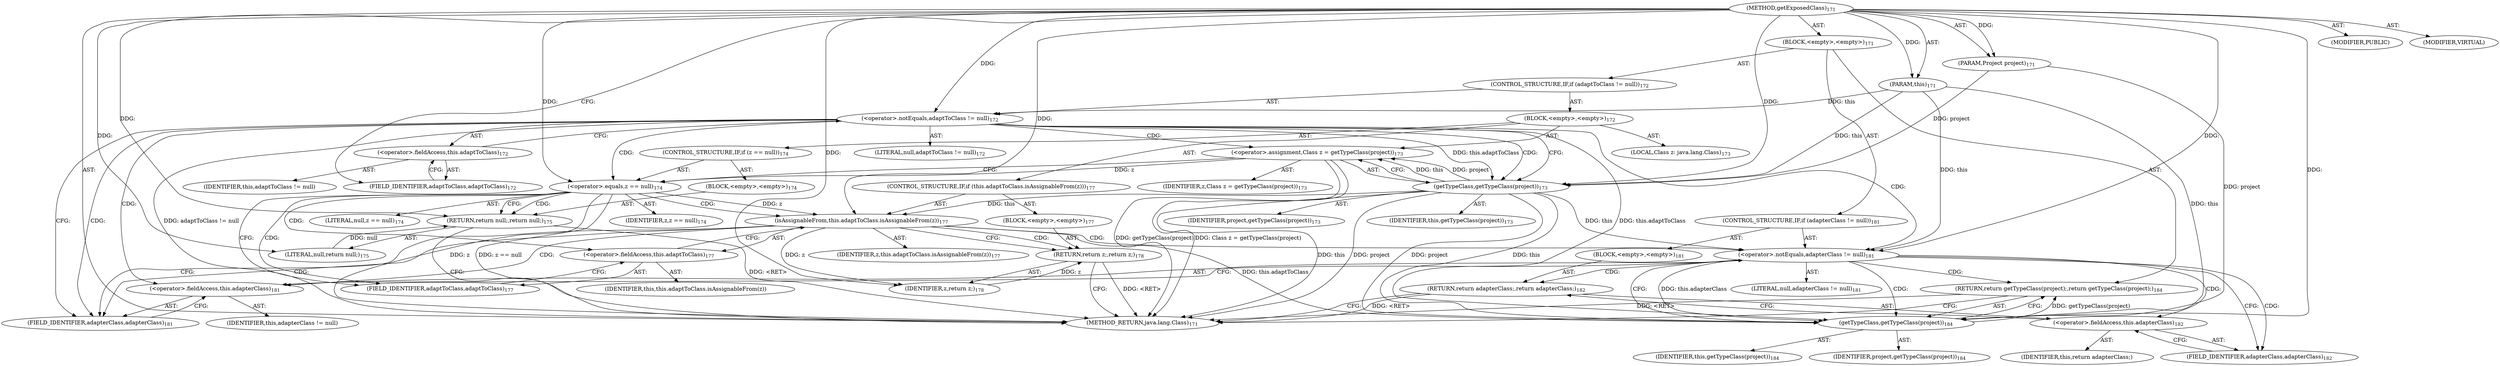 digraph "getExposedClass" {  
"111669149705" [label = <(METHOD,getExposedClass)<SUB>171</SUB>> ]
"115964116998" [label = <(PARAM,this)<SUB>171</SUB>> ]
"115964117013" [label = <(PARAM,Project project)<SUB>171</SUB>> ]
"25769803788" [label = <(BLOCK,&lt;empty&gt;,&lt;empty&gt;)<SUB>171</SUB>> ]
"47244640259" [label = <(CONTROL_STRUCTURE,IF,if (adaptToClass != null))<SUB>172</SUB>> ]
"30064771098" [label = <(&lt;operator&gt;.notEquals,adaptToClass != null)<SUB>172</SUB>> ]
"30064771099" [label = <(&lt;operator&gt;.fieldAccess,this.adaptToClass)<SUB>172</SUB>> ]
"68719476777" [label = <(IDENTIFIER,this,adaptToClass != null)> ]
"55834574861" [label = <(FIELD_IDENTIFIER,adaptToClass,adaptToClass)<SUB>172</SUB>> ]
"90194313219" [label = <(LITERAL,null,adaptToClass != null)<SUB>172</SUB>> ]
"25769803789" [label = <(BLOCK,&lt;empty&gt;,&lt;empty&gt;)<SUB>172</SUB>> ]
"94489280512" [label = <(LOCAL,Class z: java.lang.Class)<SUB>173</SUB>> ]
"30064771100" [label = <(&lt;operator&gt;.assignment,Class z = getTypeClass(project))<SUB>173</SUB>> ]
"68719476778" [label = <(IDENTIFIER,z,Class z = getTypeClass(project))<SUB>173</SUB>> ]
"30064771101" [label = <(getTypeClass,getTypeClass(project))<SUB>173</SUB>> ]
"68719476744" [label = <(IDENTIFIER,this,getTypeClass(project))<SUB>173</SUB>> ]
"68719476779" [label = <(IDENTIFIER,project,getTypeClass(project))<SUB>173</SUB>> ]
"47244640260" [label = <(CONTROL_STRUCTURE,IF,if (z == null))<SUB>174</SUB>> ]
"30064771102" [label = <(&lt;operator&gt;.equals,z == null)<SUB>174</SUB>> ]
"68719476780" [label = <(IDENTIFIER,z,z == null)<SUB>174</SUB>> ]
"90194313220" [label = <(LITERAL,null,z == null)<SUB>174</SUB>> ]
"25769803790" [label = <(BLOCK,&lt;empty&gt;,&lt;empty&gt;)<SUB>174</SUB>> ]
"146028888068" [label = <(RETURN,return null;,return null;)<SUB>175</SUB>> ]
"90194313221" [label = <(LITERAL,null,return null;)<SUB>175</SUB>> ]
"47244640261" [label = <(CONTROL_STRUCTURE,IF,if (this.adaptToClass.isAssignableFrom(z)))<SUB>177</SUB>> ]
"30064771103" [label = <(isAssignableFrom,this.adaptToClass.isAssignableFrom(z))<SUB>177</SUB>> ]
"30064771104" [label = <(&lt;operator&gt;.fieldAccess,this.adaptToClass)<SUB>177</SUB>> ]
"68719476781" [label = <(IDENTIFIER,this,this.adaptToClass.isAssignableFrom(z))> ]
"55834574862" [label = <(FIELD_IDENTIFIER,adaptToClass,adaptToClass)<SUB>177</SUB>> ]
"68719476782" [label = <(IDENTIFIER,z,this.adaptToClass.isAssignableFrom(z))<SUB>177</SUB>> ]
"25769803791" [label = <(BLOCK,&lt;empty&gt;,&lt;empty&gt;)<SUB>177</SUB>> ]
"146028888069" [label = <(RETURN,return z;,return z;)<SUB>178</SUB>> ]
"68719476783" [label = <(IDENTIFIER,z,return z;)<SUB>178</SUB>> ]
"47244640262" [label = <(CONTROL_STRUCTURE,IF,if (adapterClass != null))<SUB>181</SUB>> ]
"30064771105" [label = <(&lt;operator&gt;.notEquals,adapterClass != null)<SUB>181</SUB>> ]
"30064771106" [label = <(&lt;operator&gt;.fieldAccess,this.adapterClass)<SUB>181</SUB>> ]
"68719476784" [label = <(IDENTIFIER,this,adapterClass != null)> ]
"55834574863" [label = <(FIELD_IDENTIFIER,adapterClass,adapterClass)<SUB>181</SUB>> ]
"90194313222" [label = <(LITERAL,null,adapterClass != null)<SUB>181</SUB>> ]
"25769803792" [label = <(BLOCK,&lt;empty&gt;,&lt;empty&gt;)<SUB>181</SUB>> ]
"146028888070" [label = <(RETURN,return adapterClass;,return adapterClass;)<SUB>182</SUB>> ]
"30064771107" [label = <(&lt;operator&gt;.fieldAccess,this.adapterClass)<SUB>182</SUB>> ]
"68719476785" [label = <(IDENTIFIER,this,return adapterClass;)> ]
"55834574864" [label = <(FIELD_IDENTIFIER,adapterClass,adapterClass)<SUB>182</SUB>> ]
"146028888071" [label = <(RETURN,return getTypeClass(project);,return getTypeClass(project);)<SUB>184</SUB>> ]
"30064771108" [label = <(getTypeClass,getTypeClass(project))<SUB>184</SUB>> ]
"68719476745" [label = <(IDENTIFIER,this,getTypeClass(project))<SUB>184</SUB>> ]
"68719476786" [label = <(IDENTIFIER,project,getTypeClass(project))<SUB>184</SUB>> ]
"133143986200" [label = <(MODIFIER,PUBLIC)> ]
"133143986201" [label = <(MODIFIER,VIRTUAL)> ]
"128849018889" [label = <(METHOD_RETURN,java.lang.Class)<SUB>171</SUB>> ]
  "111669149705" -> "115964116998"  [ label = "AST: "] 
  "111669149705" -> "115964117013"  [ label = "AST: "] 
  "111669149705" -> "25769803788"  [ label = "AST: "] 
  "111669149705" -> "133143986200"  [ label = "AST: "] 
  "111669149705" -> "133143986201"  [ label = "AST: "] 
  "111669149705" -> "128849018889"  [ label = "AST: "] 
  "25769803788" -> "47244640259"  [ label = "AST: "] 
  "25769803788" -> "47244640262"  [ label = "AST: "] 
  "25769803788" -> "146028888071"  [ label = "AST: "] 
  "47244640259" -> "30064771098"  [ label = "AST: "] 
  "47244640259" -> "25769803789"  [ label = "AST: "] 
  "30064771098" -> "30064771099"  [ label = "AST: "] 
  "30064771098" -> "90194313219"  [ label = "AST: "] 
  "30064771099" -> "68719476777"  [ label = "AST: "] 
  "30064771099" -> "55834574861"  [ label = "AST: "] 
  "25769803789" -> "94489280512"  [ label = "AST: "] 
  "25769803789" -> "30064771100"  [ label = "AST: "] 
  "25769803789" -> "47244640260"  [ label = "AST: "] 
  "25769803789" -> "47244640261"  [ label = "AST: "] 
  "30064771100" -> "68719476778"  [ label = "AST: "] 
  "30064771100" -> "30064771101"  [ label = "AST: "] 
  "30064771101" -> "68719476744"  [ label = "AST: "] 
  "30064771101" -> "68719476779"  [ label = "AST: "] 
  "47244640260" -> "30064771102"  [ label = "AST: "] 
  "47244640260" -> "25769803790"  [ label = "AST: "] 
  "30064771102" -> "68719476780"  [ label = "AST: "] 
  "30064771102" -> "90194313220"  [ label = "AST: "] 
  "25769803790" -> "146028888068"  [ label = "AST: "] 
  "146028888068" -> "90194313221"  [ label = "AST: "] 
  "47244640261" -> "30064771103"  [ label = "AST: "] 
  "47244640261" -> "25769803791"  [ label = "AST: "] 
  "30064771103" -> "30064771104"  [ label = "AST: "] 
  "30064771103" -> "68719476782"  [ label = "AST: "] 
  "30064771104" -> "68719476781"  [ label = "AST: "] 
  "30064771104" -> "55834574862"  [ label = "AST: "] 
  "25769803791" -> "146028888069"  [ label = "AST: "] 
  "146028888069" -> "68719476783"  [ label = "AST: "] 
  "47244640262" -> "30064771105"  [ label = "AST: "] 
  "47244640262" -> "25769803792"  [ label = "AST: "] 
  "30064771105" -> "30064771106"  [ label = "AST: "] 
  "30064771105" -> "90194313222"  [ label = "AST: "] 
  "30064771106" -> "68719476784"  [ label = "AST: "] 
  "30064771106" -> "55834574863"  [ label = "AST: "] 
  "25769803792" -> "146028888070"  [ label = "AST: "] 
  "146028888070" -> "30064771107"  [ label = "AST: "] 
  "30064771107" -> "68719476785"  [ label = "AST: "] 
  "30064771107" -> "55834574864"  [ label = "AST: "] 
  "146028888071" -> "30064771108"  [ label = "AST: "] 
  "30064771108" -> "68719476745"  [ label = "AST: "] 
  "30064771108" -> "68719476786"  [ label = "AST: "] 
  "146028888071" -> "128849018889"  [ label = "CFG: "] 
  "30064771098" -> "30064771101"  [ label = "CFG: "] 
  "30064771098" -> "55834574863"  [ label = "CFG: "] 
  "30064771105" -> "55834574864"  [ label = "CFG: "] 
  "30064771105" -> "30064771108"  [ label = "CFG: "] 
  "30064771108" -> "146028888071"  [ label = "CFG: "] 
  "30064771099" -> "30064771098"  [ label = "CFG: "] 
  "30064771100" -> "30064771102"  [ label = "CFG: "] 
  "30064771106" -> "30064771105"  [ label = "CFG: "] 
  "146028888070" -> "128849018889"  [ label = "CFG: "] 
  "55834574861" -> "30064771099"  [ label = "CFG: "] 
  "30064771101" -> "30064771100"  [ label = "CFG: "] 
  "30064771102" -> "146028888068"  [ label = "CFG: "] 
  "30064771102" -> "55834574862"  [ label = "CFG: "] 
  "30064771103" -> "146028888069"  [ label = "CFG: "] 
  "30064771103" -> "55834574863"  [ label = "CFG: "] 
  "55834574863" -> "30064771106"  [ label = "CFG: "] 
  "30064771107" -> "146028888070"  [ label = "CFG: "] 
  "146028888068" -> "128849018889"  [ label = "CFG: "] 
  "30064771104" -> "30064771103"  [ label = "CFG: "] 
  "146028888069" -> "128849018889"  [ label = "CFG: "] 
  "55834574864" -> "30064771107"  [ label = "CFG: "] 
  "55834574862" -> "30064771104"  [ label = "CFG: "] 
  "111669149705" -> "55834574861"  [ label = "CFG: "] 
  "146028888069" -> "128849018889"  [ label = "DDG: &lt;RET&gt;"] 
  "146028888068" -> "128849018889"  [ label = "DDG: &lt;RET&gt;"] 
  "146028888070" -> "128849018889"  [ label = "DDG: &lt;RET&gt;"] 
  "146028888071" -> "128849018889"  [ label = "DDG: &lt;RET&gt;"] 
  "30064771098" -> "128849018889"  [ label = "DDG: adaptToClass != null"] 
  "30064771101" -> "128849018889"  [ label = "DDG: this"] 
  "30064771101" -> "128849018889"  [ label = "DDG: project"] 
  "30064771100" -> "128849018889"  [ label = "DDG: getTypeClass(project)"] 
  "30064771100" -> "128849018889"  [ label = "DDG: Class z = getTypeClass(project)"] 
  "30064771102" -> "128849018889"  [ label = "DDG: z"] 
  "30064771102" -> "128849018889"  [ label = "DDG: z == null"] 
  "111669149705" -> "115964116998"  [ label = "DDG: "] 
  "111669149705" -> "115964117013"  [ label = "DDG: "] 
  "30064771108" -> "146028888071"  [ label = "DDG: getTypeClass(project)"] 
  "115964116998" -> "30064771098"  [ label = "DDG: this"] 
  "111669149705" -> "30064771098"  [ label = "DDG: "] 
  "30064771101" -> "30064771100"  [ label = "DDG: this"] 
  "30064771101" -> "30064771100"  [ label = "DDG: project"] 
  "115964116998" -> "30064771105"  [ label = "DDG: this"] 
  "30064771101" -> "30064771105"  [ label = "DDG: this"] 
  "111669149705" -> "30064771105"  [ label = "DDG: "] 
  "115964116998" -> "30064771108"  [ label = "DDG: this"] 
  "30064771098" -> "30064771108"  [ label = "DDG: this.adaptToClass"] 
  "30064771101" -> "30064771108"  [ label = "DDG: this"] 
  "30064771103" -> "30064771108"  [ label = "DDG: this.adaptToClass"] 
  "30064771105" -> "30064771108"  [ label = "DDG: this.adapterClass"] 
  "111669149705" -> "30064771108"  [ label = "DDG: "] 
  "115964117013" -> "30064771108"  [ label = "DDG: project"] 
  "30064771101" -> "30064771108"  [ label = "DDG: project"] 
  "115964116998" -> "30064771101"  [ label = "DDG: this"] 
  "30064771098" -> "30064771101"  [ label = "DDG: this.adaptToClass"] 
  "111669149705" -> "30064771101"  [ label = "DDG: "] 
  "115964117013" -> "30064771101"  [ label = "DDG: project"] 
  "30064771100" -> "30064771102"  [ label = "DDG: z"] 
  "111669149705" -> "30064771102"  [ label = "DDG: "] 
  "90194313221" -> "146028888068"  [ label = "DDG: null"] 
  "111669149705" -> "146028888068"  [ label = "DDG: "] 
  "30064771101" -> "30064771103"  [ label = "DDG: this"] 
  "30064771102" -> "30064771103"  [ label = "DDG: z"] 
  "111669149705" -> "30064771103"  [ label = "DDG: "] 
  "68719476783" -> "146028888069"  [ label = "DDG: z"] 
  "111669149705" -> "90194313221"  [ label = "DDG: "] 
  "30064771103" -> "68719476783"  [ label = "DDG: z"] 
  "111669149705" -> "68719476783"  [ label = "DDG: "] 
  "30064771098" -> "30064771105"  [ label = "CDG: "] 
  "30064771098" -> "30064771102"  [ label = "CDG: "] 
  "30064771098" -> "30064771106"  [ label = "CDG: "] 
  "30064771098" -> "30064771101"  [ label = "CDG: "] 
  "30064771098" -> "30064771100"  [ label = "CDG: "] 
  "30064771098" -> "55834574863"  [ label = "CDG: "] 
  "30064771105" -> "30064771108"  [ label = "CDG: "] 
  "30064771105" -> "30064771107"  [ label = "CDG: "] 
  "30064771105" -> "146028888071"  [ label = "CDG: "] 
  "30064771105" -> "146028888070"  [ label = "CDG: "] 
  "30064771105" -> "55834574864"  [ label = "CDG: "] 
  "30064771102" -> "30064771104"  [ label = "CDG: "] 
  "30064771102" -> "30064771103"  [ label = "CDG: "] 
  "30064771102" -> "146028888068"  [ label = "CDG: "] 
  "30064771102" -> "55834574862"  [ label = "CDG: "] 
  "30064771103" -> "30064771105"  [ label = "CDG: "] 
  "30064771103" -> "30064771106"  [ label = "CDG: "] 
  "30064771103" -> "55834574863"  [ label = "CDG: "] 
  "30064771103" -> "146028888069"  [ label = "CDG: "] 
}
